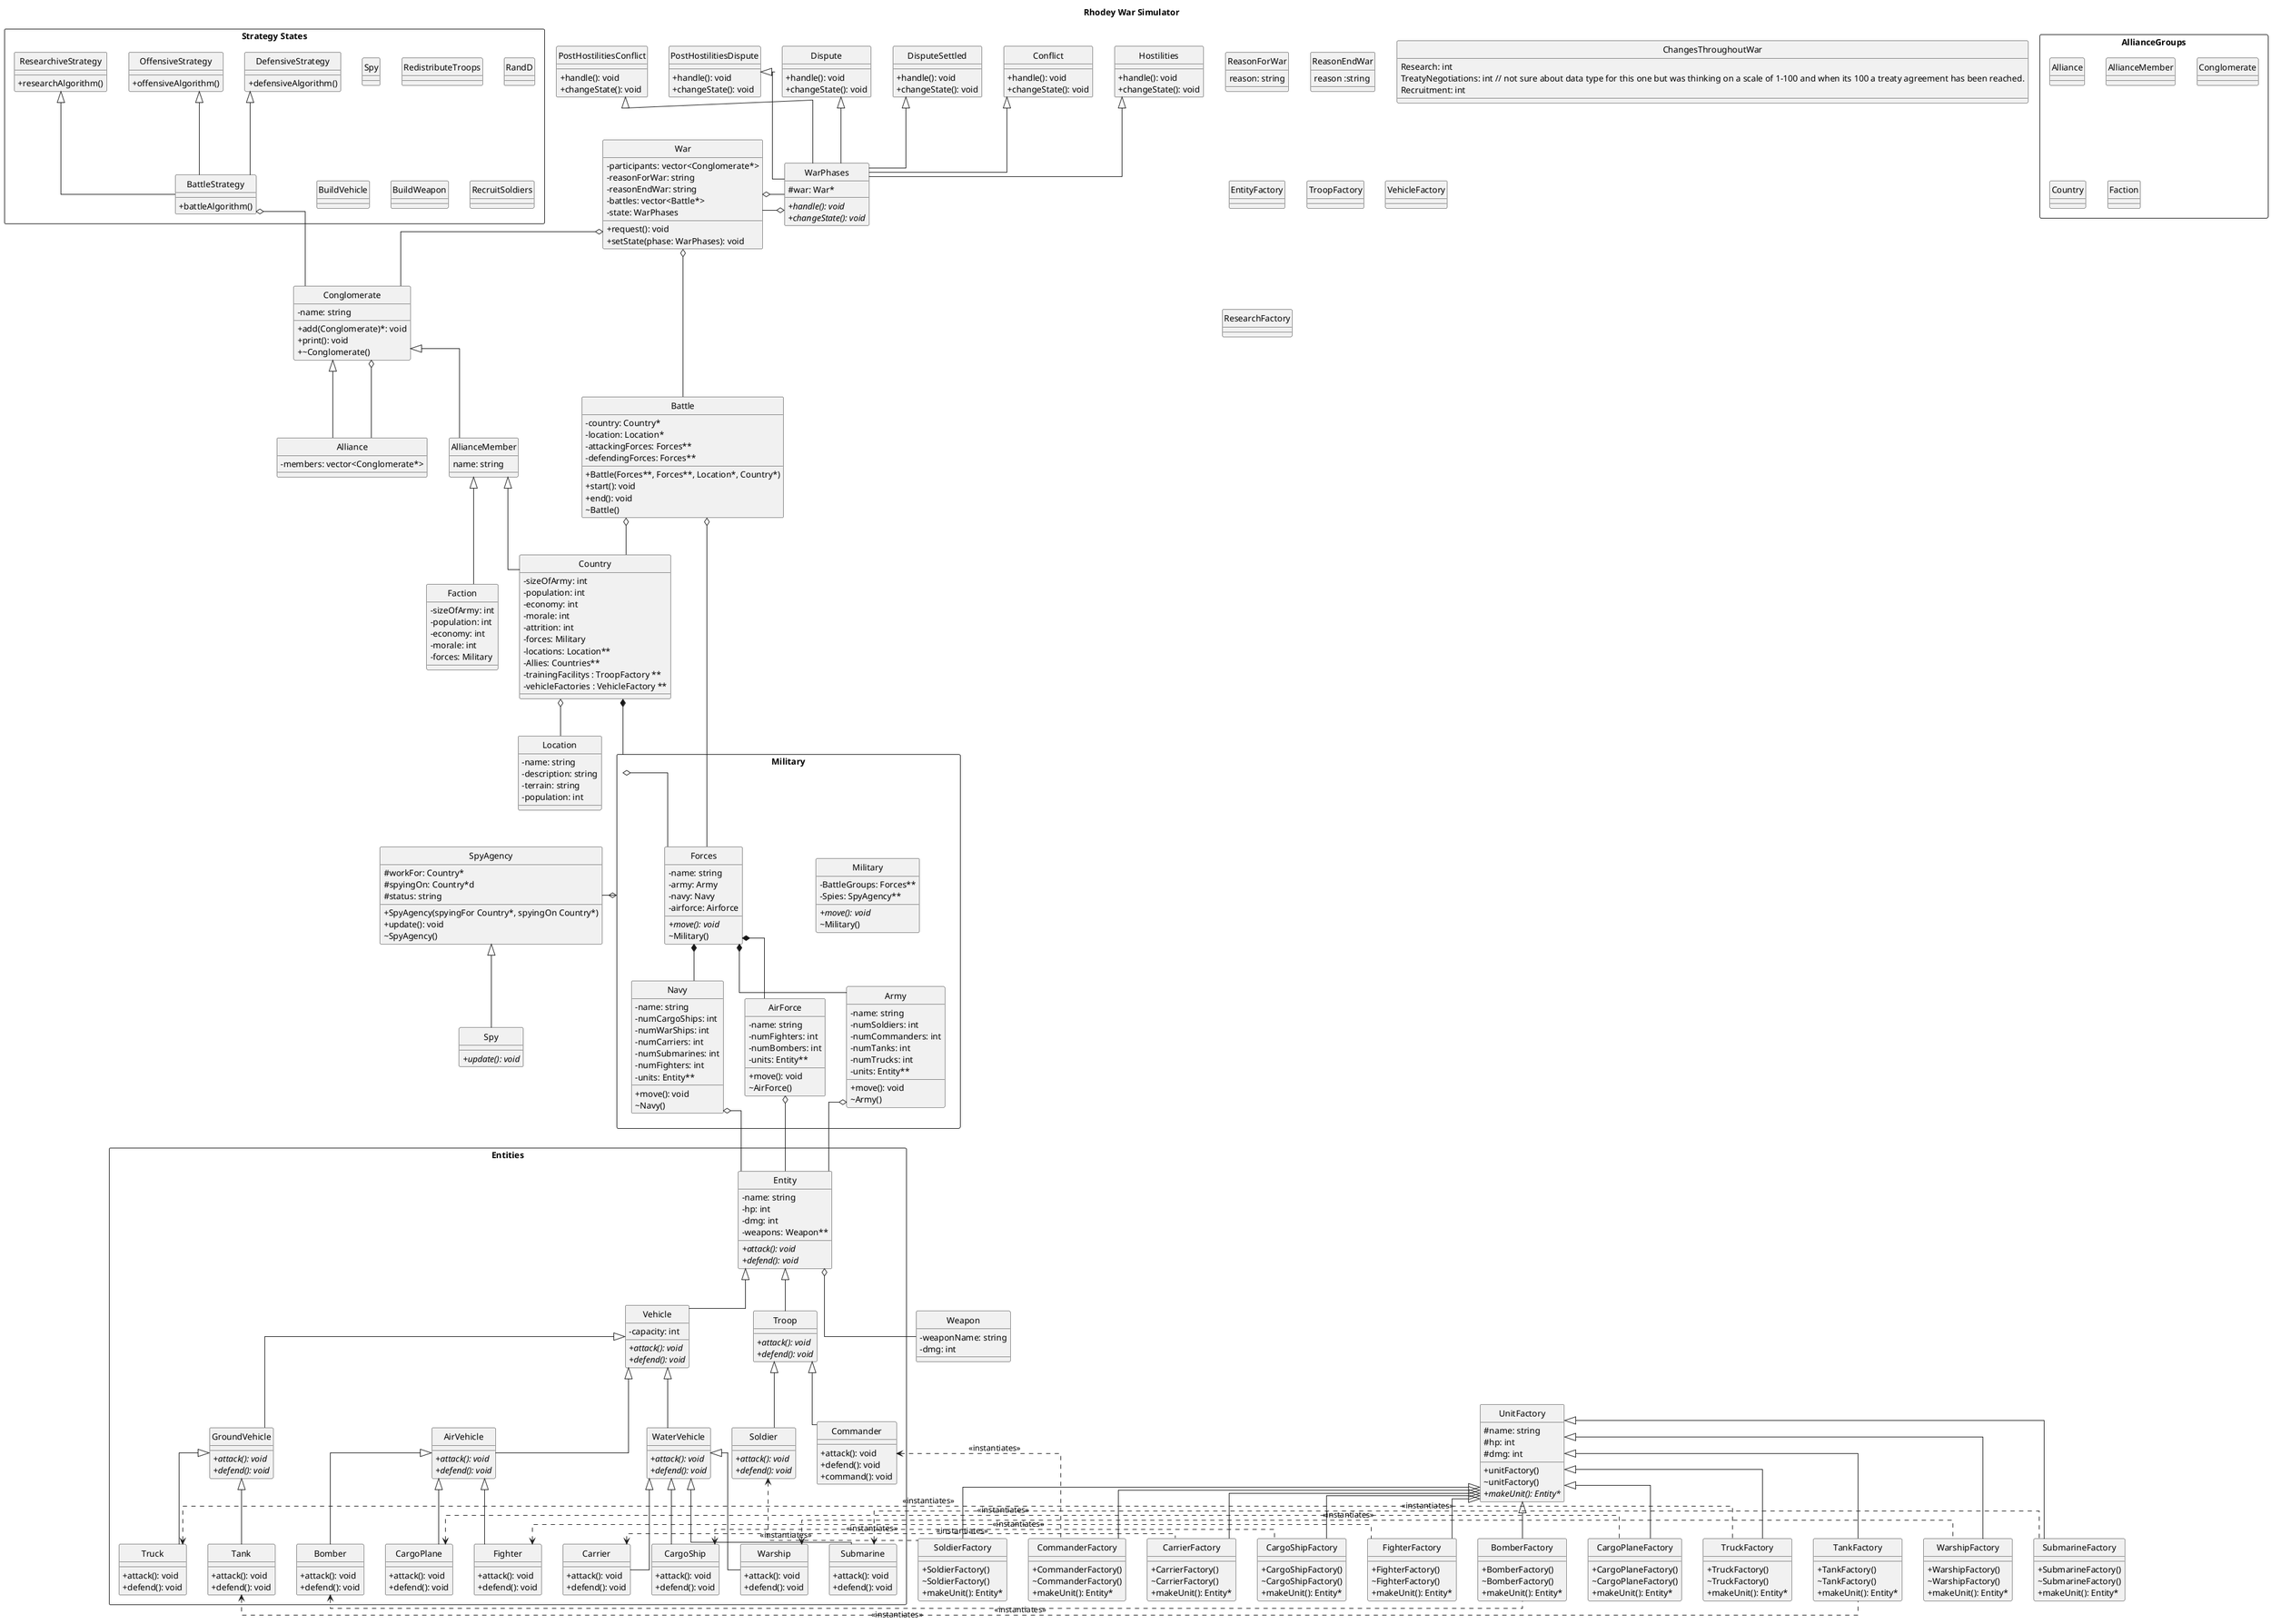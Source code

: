 !include <font-awesome/common>
@startuml Rhodey Class Diagram
skinparam classAttributeIconSize 0
title Rhodey War Simulator
hide circle
skinparam linetype ortho

' ===== CLASSES =====

rectangle AllianceGroups{
    class Alliance
    class AllianceMember
    class Conglomerate
    Class Country
    class Faction
}

class Conglomerate{
    - name: string
    + add(Conglomerate)*: void
    + print(): void
    + ~Conglomerate()
}

class AllianceMember {
    name: string
    

}
class Alliance{
    - members: vector<Conglomerate*>

}

class Weapon {
    - weaponName: string
    - dmg: int
}

class ReasonForWar {
    reason: string

}
class ReasonEndWar {
    reason :string
}
class ChangesThroughoutWar {
    Research: int
    TreatyNegotiations: int // not sure about data type for this one but was thinking on a scale of 1-100 and when its 100 a treaty agreement has been reached.
    Recruitment: int
}

class War{
    - participants: vector<Conglomerate*>
    - reasonForWar: string
    - reasonEndWar: string
    - battles: vector<Battle*>
    - state: WarPhases
    + request(): void
    + setState(phase: WarPhases): void
}


class WarPhases{
    #war: War*
    {abstract} + handle(): void
    {abstract} + changeState(): void

}

class Dispute{
    + handle(): void
    + changeState(): void
}

class Conflict{
    + handle(): void
    + changeState(): void
}

class Hostilities{
    + handle(): void
    + changeState(): void
}

class PostHostilitiesConflict{
    + handle(): void
    + changeState(): void
}

class PostHostilitiesDispute{
    + handle(): void
    + changeState(): void
}

class DisputeSettled{
    + handle(): void
    + changeState(): void
}






rectangle Military{
    class Military{
        - BattleGroups: Forces**
        - Spies: SpyAgency**
        {abstract} + move(): void
        ~Military()
    }

    class Forces{
        - name: string
        - army: Army
        - navy: Navy
        - airforce: Airforce
        {abstract} + move(): void
        ~Military()
    }

    class Army{
        - name: string
        - numSoldiers: int
        - numCommanders: int
        - numTanks: int
        - numTrucks: int
        - units: Entity**
        + move(): void
        ~Army()
    }

    class Navy{
        - name: string
        - numCargoShips: int
        - numWarShips: int
        - numCarriers: int
        - numSubmarines: int
        - numFighters: int
        - units: Entity**
        + move(): void
        ~Navy()
    }

    class AirForce{
        - name: string
        - numFighters: int
        - numBombers: int
        - units: Entity**
        + move(): void
        ~AirForce()
    }
}



class EntityFactory
class TroopFactory
class VehicleFactory
class ResearchFactory

class UnitFactory{
    # name: string
    # hp: int
    # dmg: int
    + unitFactory()
    ~ unitFactory()
    + {abstract} makeUnit(): Entity*
    
}

class TruckFactory{
    + TruckFactory()
    ~ TruckFactory()
    + makeUnit(): Entity*   
}

class TankFactory{
    + TankFactory()
    ~ TankFactory()
    + makeUnit(): Entity*   
}

class SoldierFactory{
    + SoldierFactory()
    ~ SoldierFactory()
    + makeUnit(): Entity*   
}

class CommanderFactory{
    + CommanderFactory()
    ~ CommanderFactory()
    + makeUnit(): Entity*   
}

class CarrierFactory{
    + CarrierFactory()
    ~ CarrierFactory()
    + makeUnit(): Entity*   
}

class CargoShipFactory{
    + CargoShipFactory()
    ~ CargoShipFactory()
    + makeUnit(): Entity*   
}

class WarshipFactory{
    + WarshipFactory()
    ~ WarshipFactory()
    + makeUnit(): Entity*   
}

class SubmarineFactory{
    + SubmarineFactory()
    ~ SubmarineFactory()
    + makeUnit(): Entity*   
}

class FighterFactory{
    + FighterFactory()
    ~ FighterFactory()
    + makeUnit(): Entity*   
}

class BomberFactory{
    + BomberFactory()
    ~ BomberFactory()
    + makeUnit(): Entity*   
}

class CargoPlaneFactory{
    + CargoPlaneFactory()
    ~ CargoPlaneFactory()
    + makeUnit(): Entity*   
}




class Faction{
    - sizeOfArmy: int
    - population: int
    - economy: int
    - morale: int
    - forces: Military
}

class Country{
    - sizeOfArmy: int
    - population: int
    - economy: int
    - morale: int
    - attrition: int
    - forces: Military
    - locations: Location**
    - Allies: Countries**
    - trainingFacilitys : TroopFactory **
    - vehicleFactories : VehicleFactory **
}

class Location{
    - name: string
    - description: string
    - terrain: string
    - population: int

}

class Battle{
    - country: Country*
    - location: Location*
    - attackingForces: Forces**
    - defendingForces: Forces**
    + Battle(Forces~**, Forces~**, Location*, Country*)
    + start(): void
    + end(): void
    ~Battle()
}



class SpyAgency{
    # workFor: Country*
    # spyingOn: Country*d
    # status: string
    + SpyAgency(spyingFor Country*, spyingOn Country*)
    + update(): void
    ~SpyAgency()
}

class Spy{
     {abstract} + update(): void
}






' == Entities == '
rectangle "Entities" {
    

    class Entity{
        - name: string
        - hp: int
        - dmg: int
        - weapons: Weapon**
        {abstract} + attack(): void
        {abstract} + defend(): void


    }



    class Troop{
        {abstract} + attack(): void
        {abstract} + defend(): void

    }

    class Vehicle{
        - capacity: int
        {abstract} + attack(): void
        {abstract} + defend(): void
    }

    class GroundVehicle{
        {abstract} + attack(): void
        {abstract} + defend(): void
    }

    class Truck{
        + attack(): void
        + defend(): void
    }

    class Tank{
        + attack(): void
        + defend(): void
    }

    class AirVehicle{
        {abstract} + attack(): void
        {abstract} + defend(): void
    }

    class Fighter{
        + attack(): void
        + defend(): void
    }

    class Bomber{
        + attack(): void
        + defend(): void
    }

    class CargoPlane{

        + attack(): void
        + defend(): void
    }

    class WaterVehicle{

        {abstract} + attack(): void
        {abstract} + defend(): void
    }


    class CargoShip{

        + attack(): void
        + defend(): void
    }

    class Warship{

        + attack(): void
        + defend(): void
    }

    class Submarine{

        + attack(): void
        + defend(): void
    }

    class Carrier{

        + attack(): void
        + defend(): void
    }

    class Soldier{

        {abstract} + attack(): void
        {abstract} + defend(): void
    }

    class Commander{
        + attack(): void
        + defend(): void
        + command(): void
    }
}

' Different strategy states'
rectangle "Strategy States" {
    class BattleStrategy{
        + battleAlgorithm()
    }
    class DefensiveStrategy{
        + defensiveAlgorithm()
    }
    class OffensiveStrategy{
        +offensiveAlgorithm()
    }
    class ResearchiveStrategy{
        +researchAlgorithm()
    }
    class Spy
    class RedistributeTroops
    class RandD
    class BuildVehicle
    class BuildWeapon
    class RecruitSoldiers
}

' ===== RELATIONSHIPS =====
Entity o-- Weapon
Entity <|-- Troop
Entity <|-- Vehicle
Troop <|-- Soldier
Troop <|-- Commander
Vehicle <|-- GroundVehicle
Vehicle <|-- AirVehicle
Vehicle <|-- WaterVehicle
GroundVehicle <|-- Truck
GroundVehicle <|-- Tank
AirVehicle <|-- Fighter
AirVehicle <|-- Bomber
AirVehicle <|-- CargoPlane
WaterVehicle <|-- Warship
WaterVehicle <|-- Carrier
WaterVehicle <|-- Submarine
WaterVehicle <|-- CargoShip

UnitFactory <|-- TruckFactory
UnitFactory <|-- TankFactory
UnitFactory <|-- SoldierFactory
UnitFactory <|-- CommanderFactory
UnitFactory <|-- WarshipFactory
UnitFactory <|-- SubmarineFactory
UnitFactory <|-- CarrierFactory
UnitFactory <|-- CargoShipFactory
UnitFactory <|-- FighterFactory
UnitFactory <|-- BomberFactory
UnitFactory <|-- CargoPlaneFactory


TruckFactory .l.> Truck : <<instantiates>>
TankFactory .l.> Tank : <<instantiates>>
SoldierFactory .l.> Soldier : <<instantiates>>
CommanderFactory .l.> Commander : <<instantiates>>
WarshipFactory .l.> Warship : <<instantiates>>
SubmarineFactory .l.> Submarine : <<instantiates>>
CarrierFactory .l.> Carrier : <<instantiates>>
CargoShipFactory .l.> CargoShip : <<instantiates>>
FighterFactory .l.> Fighter : <<instantiates>>
BomberFactory .l.> Bomber : <<instantiates>>
CargoPlaneFactory .l.> CargoPlane : <<instantiates>>



Forces *-- Army
Forces *-- Navy
Forces *-- AirForce

Military o-- Forces

Army o-- Entity
Navy o-- Entity
AirForce o-- Entity

Country o-- Location
Country *-- Military

Battle o-- Country
Battle o-- Forces

SpyAgency <|-- Spy
Military o-- SpyAgency

AllianceMember <|-- Country
AllianceMember <|-- Faction
Conglomerate <|-- Alliance
Conglomerate <|-- AllianceMember
Conglomerate o-- Alliance
BattleStrategy o-- Conglomerate
DefensiveStrategy <|-- BattleStrategy
OffensiveStrategy <|-- BattleStrategy
ResearchiveStrategy <|-- BattleStrategy

Dispute <|-- WarPhases
Conflict <|-- WarPhases
Hostilities <|-- WarPhases
PostHostilitiesConflict <|-- WarPhases
PostHostilitiesDispute <|-- WarPhases
DisputeSettled <|-- WarPhases

War o- WarPhases
War o-- Conglomerate
WarPhases o- War
War o-- Battle





@enduml
